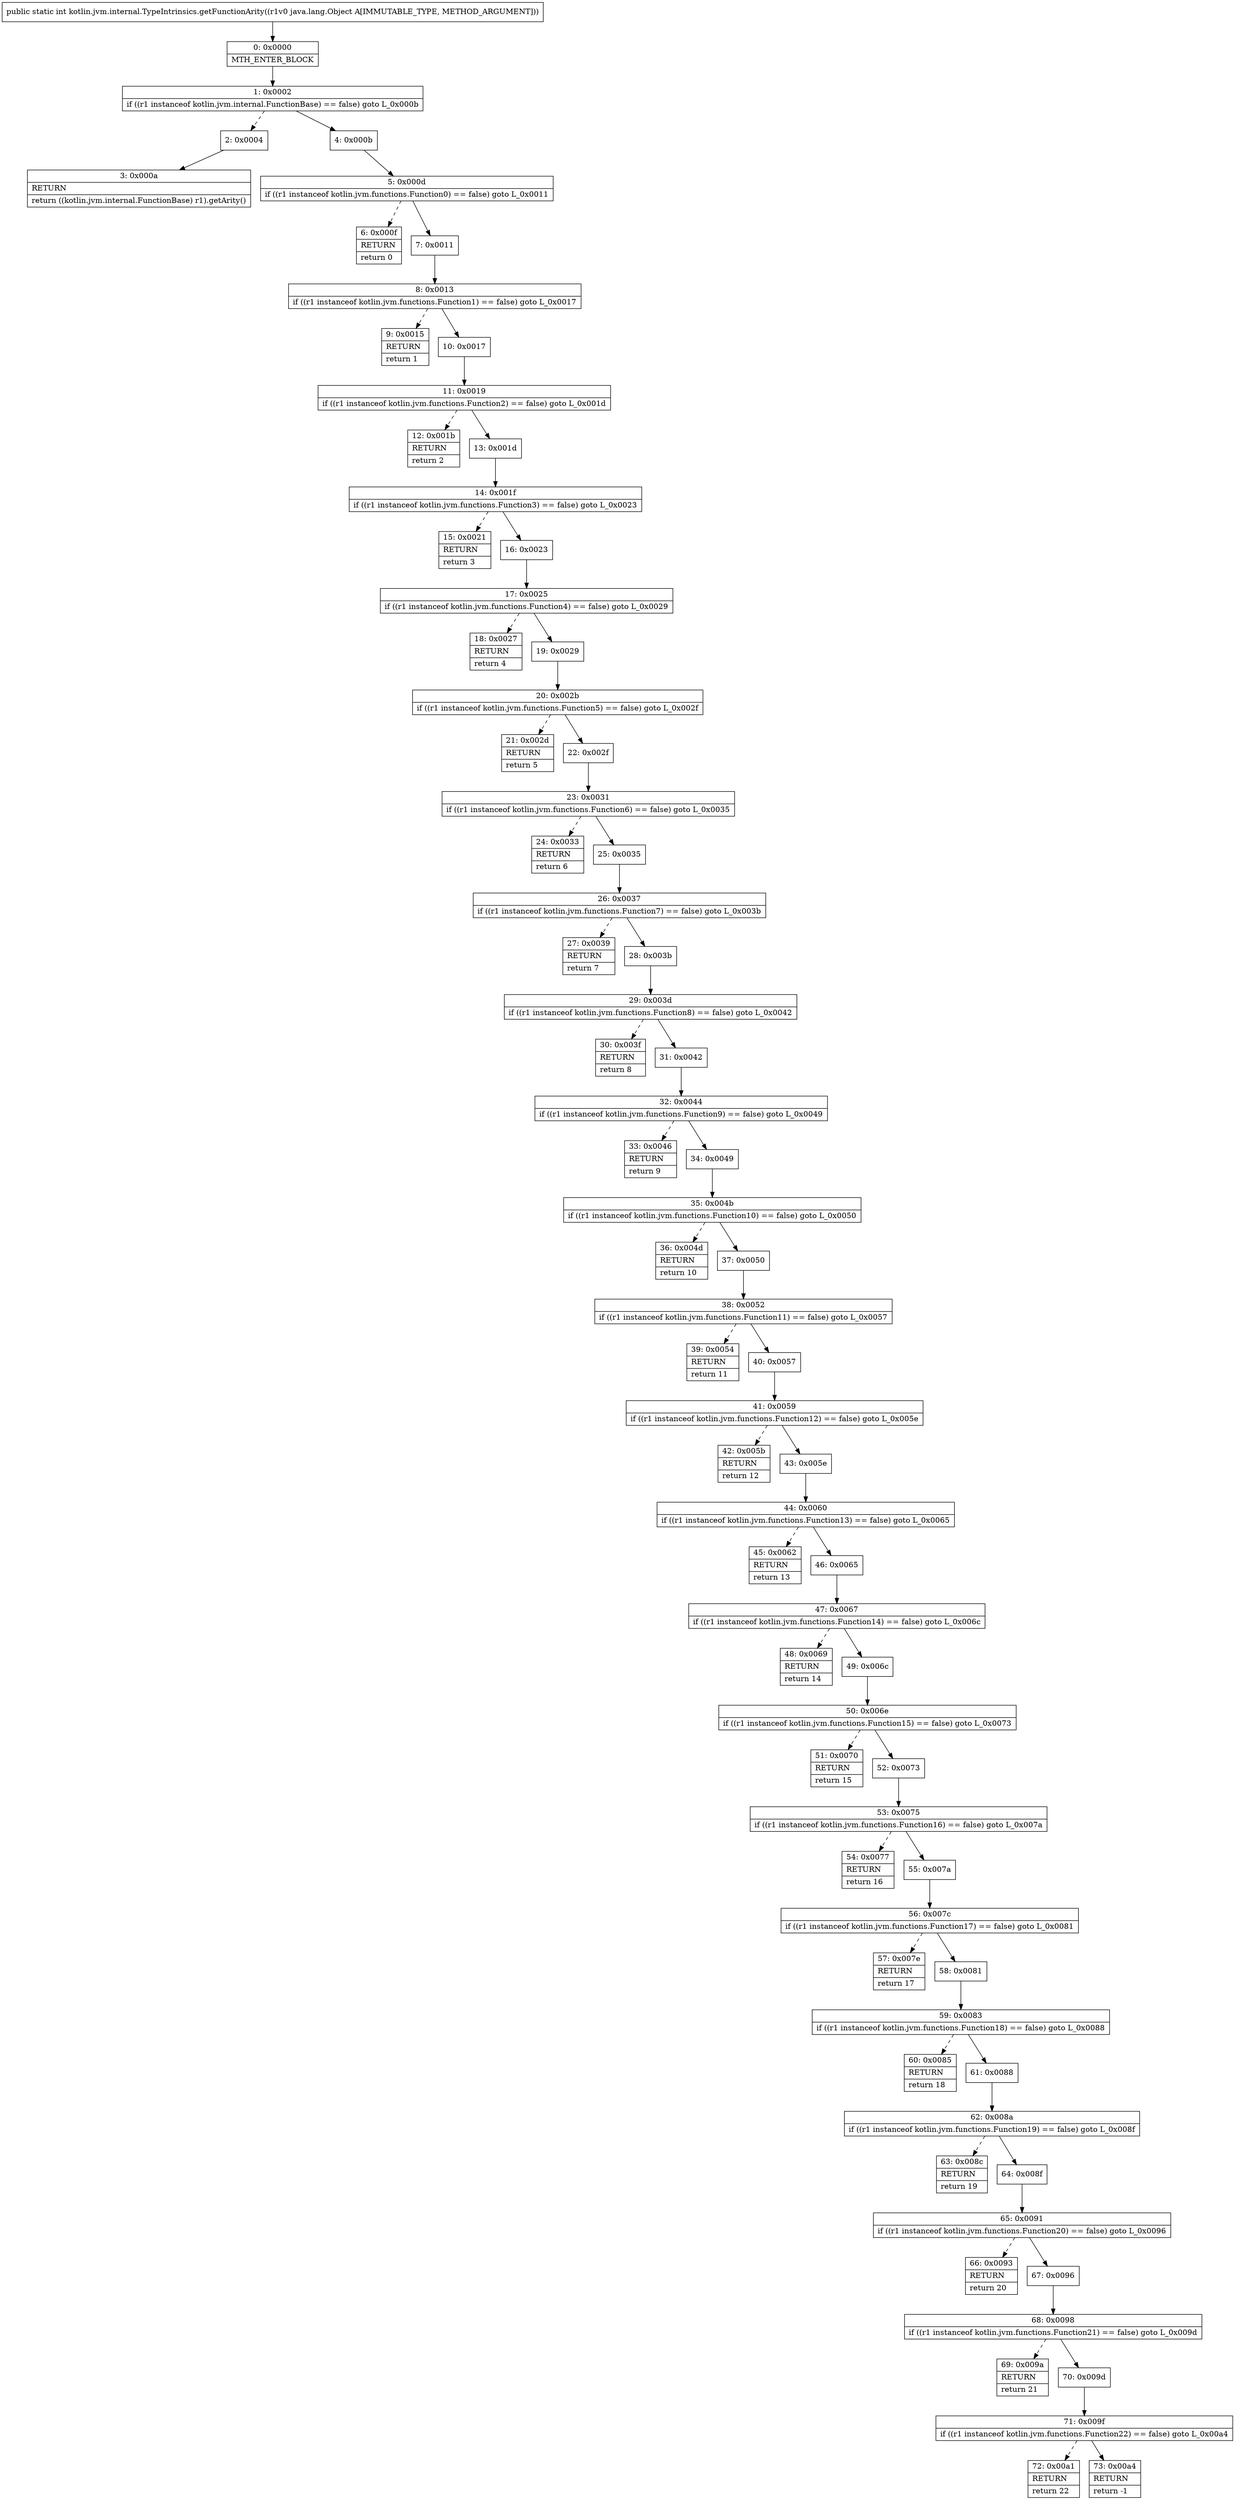 digraph "CFG forkotlin.jvm.internal.TypeIntrinsics.getFunctionArity(Ljava\/lang\/Object;)I" {
Node_0 [shape=record,label="{0\:\ 0x0000|MTH_ENTER_BLOCK\l}"];
Node_1 [shape=record,label="{1\:\ 0x0002|if ((r1 instanceof kotlin.jvm.internal.FunctionBase) == false) goto L_0x000b\l}"];
Node_2 [shape=record,label="{2\:\ 0x0004}"];
Node_3 [shape=record,label="{3\:\ 0x000a|RETURN\l|return ((kotlin.jvm.internal.FunctionBase) r1).getArity()\l}"];
Node_4 [shape=record,label="{4\:\ 0x000b}"];
Node_5 [shape=record,label="{5\:\ 0x000d|if ((r1 instanceof kotlin.jvm.functions.Function0) == false) goto L_0x0011\l}"];
Node_6 [shape=record,label="{6\:\ 0x000f|RETURN\l|return 0\l}"];
Node_7 [shape=record,label="{7\:\ 0x0011}"];
Node_8 [shape=record,label="{8\:\ 0x0013|if ((r1 instanceof kotlin.jvm.functions.Function1) == false) goto L_0x0017\l}"];
Node_9 [shape=record,label="{9\:\ 0x0015|RETURN\l|return 1\l}"];
Node_10 [shape=record,label="{10\:\ 0x0017}"];
Node_11 [shape=record,label="{11\:\ 0x0019|if ((r1 instanceof kotlin.jvm.functions.Function2) == false) goto L_0x001d\l}"];
Node_12 [shape=record,label="{12\:\ 0x001b|RETURN\l|return 2\l}"];
Node_13 [shape=record,label="{13\:\ 0x001d}"];
Node_14 [shape=record,label="{14\:\ 0x001f|if ((r1 instanceof kotlin.jvm.functions.Function3) == false) goto L_0x0023\l}"];
Node_15 [shape=record,label="{15\:\ 0x0021|RETURN\l|return 3\l}"];
Node_16 [shape=record,label="{16\:\ 0x0023}"];
Node_17 [shape=record,label="{17\:\ 0x0025|if ((r1 instanceof kotlin.jvm.functions.Function4) == false) goto L_0x0029\l}"];
Node_18 [shape=record,label="{18\:\ 0x0027|RETURN\l|return 4\l}"];
Node_19 [shape=record,label="{19\:\ 0x0029}"];
Node_20 [shape=record,label="{20\:\ 0x002b|if ((r1 instanceof kotlin.jvm.functions.Function5) == false) goto L_0x002f\l}"];
Node_21 [shape=record,label="{21\:\ 0x002d|RETURN\l|return 5\l}"];
Node_22 [shape=record,label="{22\:\ 0x002f}"];
Node_23 [shape=record,label="{23\:\ 0x0031|if ((r1 instanceof kotlin.jvm.functions.Function6) == false) goto L_0x0035\l}"];
Node_24 [shape=record,label="{24\:\ 0x0033|RETURN\l|return 6\l}"];
Node_25 [shape=record,label="{25\:\ 0x0035}"];
Node_26 [shape=record,label="{26\:\ 0x0037|if ((r1 instanceof kotlin.jvm.functions.Function7) == false) goto L_0x003b\l}"];
Node_27 [shape=record,label="{27\:\ 0x0039|RETURN\l|return 7\l}"];
Node_28 [shape=record,label="{28\:\ 0x003b}"];
Node_29 [shape=record,label="{29\:\ 0x003d|if ((r1 instanceof kotlin.jvm.functions.Function8) == false) goto L_0x0042\l}"];
Node_30 [shape=record,label="{30\:\ 0x003f|RETURN\l|return 8\l}"];
Node_31 [shape=record,label="{31\:\ 0x0042}"];
Node_32 [shape=record,label="{32\:\ 0x0044|if ((r1 instanceof kotlin.jvm.functions.Function9) == false) goto L_0x0049\l}"];
Node_33 [shape=record,label="{33\:\ 0x0046|RETURN\l|return 9\l}"];
Node_34 [shape=record,label="{34\:\ 0x0049}"];
Node_35 [shape=record,label="{35\:\ 0x004b|if ((r1 instanceof kotlin.jvm.functions.Function10) == false) goto L_0x0050\l}"];
Node_36 [shape=record,label="{36\:\ 0x004d|RETURN\l|return 10\l}"];
Node_37 [shape=record,label="{37\:\ 0x0050}"];
Node_38 [shape=record,label="{38\:\ 0x0052|if ((r1 instanceof kotlin.jvm.functions.Function11) == false) goto L_0x0057\l}"];
Node_39 [shape=record,label="{39\:\ 0x0054|RETURN\l|return 11\l}"];
Node_40 [shape=record,label="{40\:\ 0x0057}"];
Node_41 [shape=record,label="{41\:\ 0x0059|if ((r1 instanceof kotlin.jvm.functions.Function12) == false) goto L_0x005e\l}"];
Node_42 [shape=record,label="{42\:\ 0x005b|RETURN\l|return 12\l}"];
Node_43 [shape=record,label="{43\:\ 0x005e}"];
Node_44 [shape=record,label="{44\:\ 0x0060|if ((r1 instanceof kotlin.jvm.functions.Function13) == false) goto L_0x0065\l}"];
Node_45 [shape=record,label="{45\:\ 0x0062|RETURN\l|return 13\l}"];
Node_46 [shape=record,label="{46\:\ 0x0065}"];
Node_47 [shape=record,label="{47\:\ 0x0067|if ((r1 instanceof kotlin.jvm.functions.Function14) == false) goto L_0x006c\l}"];
Node_48 [shape=record,label="{48\:\ 0x0069|RETURN\l|return 14\l}"];
Node_49 [shape=record,label="{49\:\ 0x006c}"];
Node_50 [shape=record,label="{50\:\ 0x006e|if ((r1 instanceof kotlin.jvm.functions.Function15) == false) goto L_0x0073\l}"];
Node_51 [shape=record,label="{51\:\ 0x0070|RETURN\l|return 15\l}"];
Node_52 [shape=record,label="{52\:\ 0x0073}"];
Node_53 [shape=record,label="{53\:\ 0x0075|if ((r1 instanceof kotlin.jvm.functions.Function16) == false) goto L_0x007a\l}"];
Node_54 [shape=record,label="{54\:\ 0x0077|RETURN\l|return 16\l}"];
Node_55 [shape=record,label="{55\:\ 0x007a}"];
Node_56 [shape=record,label="{56\:\ 0x007c|if ((r1 instanceof kotlin.jvm.functions.Function17) == false) goto L_0x0081\l}"];
Node_57 [shape=record,label="{57\:\ 0x007e|RETURN\l|return 17\l}"];
Node_58 [shape=record,label="{58\:\ 0x0081}"];
Node_59 [shape=record,label="{59\:\ 0x0083|if ((r1 instanceof kotlin.jvm.functions.Function18) == false) goto L_0x0088\l}"];
Node_60 [shape=record,label="{60\:\ 0x0085|RETURN\l|return 18\l}"];
Node_61 [shape=record,label="{61\:\ 0x0088}"];
Node_62 [shape=record,label="{62\:\ 0x008a|if ((r1 instanceof kotlin.jvm.functions.Function19) == false) goto L_0x008f\l}"];
Node_63 [shape=record,label="{63\:\ 0x008c|RETURN\l|return 19\l}"];
Node_64 [shape=record,label="{64\:\ 0x008f}"];
Node_65 [shape=record,label="{65\:\ 0x0091|if ((r1 instanceof kotlin.jvm.functions.Function20) == false) goto L_0x0096\l}"];
Node_66 [shape=record,label="{66\:\ 0x0093|RETURN\l|return 20\l}"];
Node_67 [shape=record,label="{67\:\ 0x0096}"];
Node_68 [shape=record,label="{68\:\ 0x0098|if ((r1 instanceof kotlin.jvm.functions.Function21) == false) goto L_0x009d\l}"];
Node_69 [shape=record,label="{69\:\ 0x009a|RETURN\l|return 21\l}"];
Node_70 [shape=record,label="{70\:\ 0x009d}"];
Node_71 [shape=record,label="{71\:\ 0x009f|if ((r1 instanceof kotlin.jvm.functions.Function22) == false) goto L_0x00a4\l}"];
Node_72 [shape=record,label="{72\:\ 0x00a1|RETURN\l|return 22\l}"];
Node_73 [shape=record,label="{73\:\ 0x00a4|RETURN\l|return \-1\l}"];
MethodNode[shape=record,label="{public static int kotlin.jvm.internal.TypeIntrinsics.getFunctionArity((r1v0 java.lang.Object A[IMMUTABLE_TYPE, METHOD_ARGUMENT])) }"];
MethodNode -> Node_0;
Node_0 -> Node_1;
Node_1 -> Node_2[style=dashed];
Node_1 -> Node_4;
Node_2 -> Node_3;
Node_4 -> Node_5;
Node_5 -> Node_6[style=dashed];
Node_5 -> Node_7;
Node_7 -> Node_8;
Node_8 -> Node_9[style=dashed];
Node_8 -> Node_10;
Node_10 -> Node_11;
Node_11 -> Node_12[style=dashed];
Node_11 -> Node_13;
Node_13 -> Node_14;
Node_14 -> Node_15[style=dashed];
Node_14 -> Node_16;
Node_16 -> Node_17;
Node_17 -> Node_18[style=dashed];
Node_17 -> Node_19;
Node_19 -> Node_20;
Node_20 -> Node_21[style=dashed];
Node_20 -> Node_22;
Node_22 -> Node_23;
Node_23 -> Node_24[style=dashed];
Node_23 -> Node_25;
Node_25 -> Node_26;
Node_26 -> Node_27[style=dashed];
Node_26 -> Node_28;
Node_28 -> Node_29;
Node_29 -> Node_30[style=dashed];
Node_29 -> Node_31;
Node_31 -> Node_32;
Node_32 -> Node_33[style=dashed];
Node_32 -> Node_34;
Node_34 -> Node_35;
Node_35 -> Node_36[style=dashed];
Node_35 -> Node_37;
Node_37 -> Node_38;
Node_38 -> Node_39[style=dashed];
Node_38 -> Node_40;
Node_40 -> Node_41;
Node_41 -> Node_42[style=dashed];
Node_41 -> Node_43;
Node_43 -> Node_44;
Node_44 -> Node_45[style=dashed];
Node_44 -> Node_46;
Node_46 -> Node_47;
Node_47 -> Node_48[style=dashed];
Node_47 -> Node_49;
Node_49 -> Node_50;
Node_50 -> Node_51[style=dashed];
Node_50 -> Node_52;
Node_52 -> Node_53;
Node_53 -> Node_54[style=dashed];
Node_53 -> Node_55;
Node_55 -> Node_56;
Node_56 -> Node_57[style=dashed];
Node_56 -> Node_58;
Node_58 -> Node_59;
Node_59 -> Node_60[style=dashed];
Node_59 -> Node_61;
Node_61 -> Node_62;
Node_62 -> Node_63[style=dashed];
Node_62 -> Node_64;
Node_64 -> Node_65;
Node_65 -> Node_66[style=dashed];
Node_65 -> Node_67;
Node_67 -> Node_68;
Node_68 -> Node_69[style=dashed];
Node_68 -> Node_70;
Node_70 -> Node_71;
Node_71 -> Node_72[style=dashed];
Node_71 -> Node_73;
}


